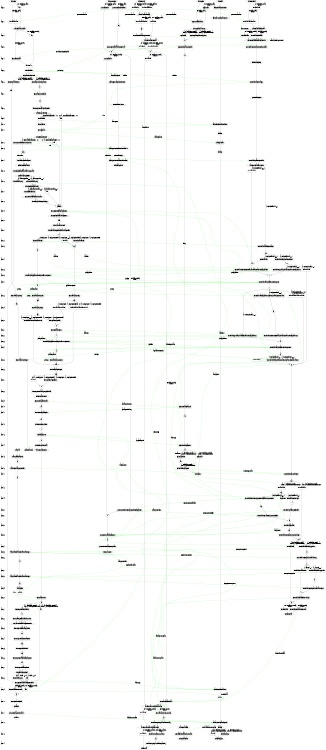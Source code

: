 digraph state_graph {
	rankdir=TB;
	size="8,5;"
	layer_0 [shape=plaintext, label="layer 0"];
	layer_1 [shape=plaintext, label="layer 1"];
	layer_0 -> layer_1 [style=invis];
	layer_2 [shape=plaintext, label="layer 2"];
	layer_1 -> layer_2 [style=invis];
	layer_3 [shape=plaintext, label="layer 3"];
	layer_2 -> layer_3 [style=invis];
	layer_4 [shape=plaintext, label="layer 4"];
	layer_3 -> layer_4 [style=invis];
	layer_5 [shape=plaintext, label="layer 5"];
	layer_4 -> layer_5 [style=invis];
	layer_6 [shape=plaintext, label="layer 6"];
	layer_5 -> layer_6 [style=invis];
	layer_7 [shape=plaintext, label="layer 7"];
	layer_6 -> layer_7 [style=invis];
	layer_8 [shape=plaintext, label="layer 8"];
	layer_7 -> layer_8 [style=invis];
	layer_9 [shape=plaintext, label="layer 9"];
	layer_8 -> layer_9 [style=invis];
	layer_10 [shape=plaintext, label="layer 10"];
	layer_9 -> layer_10 [style=invis];
	layer_11 [shape=plaintext, label="layer 11"];
	layer_10 -> layer_11 [style=invis];
	layer_12 [shape=plaintext, label="layer 12"];
	layer_11 -> layer_12 [style=invis];
	layer_13 [shape=plaintext, label="layer 13"];
	layer_12 -> layer_13 [style=invis];
	layer_14 [shape=plaintext, label="layer 14"];
	layer_13 -> layer_14 [style=invis];
	layer_15 [shape=plaintext, label="layer 15"];
	layer_14 -> layer_15 [style=invis];
	layer_16 [shape=plaintext, label="layer 16"];
	layer_15 -> layer_16 [style=invis];
	layer_17 [shape=plaintext, label="layer 17"];
	layer_16 -> layer_17 [style=invis];
	layer_18 [shape=plaintext, label="layer 18"];
	layer_17 -> layer_18 [style=invis];
	layer_19 [shape=plaintext, label="layer 19"];
	layer_18 -> layer_19 [style=invis];
	layer_20 [shape=plaintext, label="layer 20"];
	layer_19 -> layer_20 [style=invis];
	layer_21 [shape=plaintext, label="layer 21"];
	layer_20 -> layer_21 [style=invis];
	layer_22 [shape=plaintext, label="layer 22"];
	layer_21 -> layer_22 [style=invis];
	layer_23 [shape=plaintext, label="layer 23"];
	layer_22 -> layer_23 [style=invis];
	layer_24 [shape=plaintext, label="layer 24"];
	layer_23 -> layer_24 [style=invis];
	layer_25 [shape=plaintext, label="layer 25"];
	layer_24 -> layer_25 [style=invis];
	layer_26 [shape=plaintext, label="layer 26"];
	layer_25 -> layer_26 [style=invis];
	layer_27 [shape=plaintext, label="layer 27"];
	layer_26 -> layer_27 [style=invis];
	layer_28 [shape=plaintext, label="layer 28"];
	layer_27 -> layer_28 [style=invis];
	layer_29 [shape=plaintext, label="layer 29"];
	layer_28 -> layer_29 [style=invis];
	layer_30 [shape=plaintext, label="layer 30"];
	layer_29 -> layer_30 [style=invis];
	layer_31 [shape=plaintext, label="layer 31"];
	layer_30 -> layer_31 [style=invis];
	layer_32 [shape=plaintext, label="layer 32"];
	layer_31 -> layer_32 [style=invis];
	layer_33 [shape=plaintext, label="layer 33"];
	layer_32 -> layer_33 [style=invis];
	layer_34 [shape=plaintext, label="layer 34"];
	layer_33 -> layer_34 [style=invis];
	layer_35 [shape=plaintext, label="layer 35"];
	layer_34 -> layer_35 [style=invis];
	layer_36 [shape=plaintext, label="layer 36"];
	layer_35 -> layer_36 [style=invis];
	layer_37 [shape=plaintext, label="layer 37"];
	layer_36 -> layer_37 [style=invis];
	layer_38 [shape=plaintext, label="layer 38"];
	layer_37 -> layer_38 [style=invis];
	layer_39 [shape=plaintext, label="layer 39"];
	layer_38 -> layer_39 [style=invis];
	layer_40 [shape=plaintext, label="layer 40"];
	layer_39 -> layer_40 [style=invis];
	layer_41 [shape=plaintext, label="layer 41"];
	layer_40 -> layer_41 [style=invis];
	layer_42 [shape=plaintext, label="layer 42"];
	layer_41 -> layer_42 [style=invis];
	layer_43 [shape=plaintext, label="layer 43"];
	layer_42 -> layer_43 [style=invis];
	layer_44 [shape=plaintext, label="layer 44"];
	layer_43 -> layer_44 [style=invis];
	layer_45 [shape=plaintext, label="layer 45"];
	layer_44 -> layer_45 [style=invis];
	layer_46 [shape=plaintext, label="layer 46"];
	layer_45 -> layer_46 [style=invis];
	layer_47 [shape=plaintext, label="layer 47"];
	layer_46 -> layer_47 [style=invis];
	layer_48 [shape=plaintext, label="layer 48"];
	layer_47 -> layer_48 [style=invis];
	layer_49 [shape=plaintext, label="layer 49"];
	layer_48 -> layer_49 [style=invis];
	layer_50 [shape=plaintext, label="layer 50"];
	layer_49 -> layer_50 [style=invis];
	layer_51 [shape=plaintext, label="layer 51"];
	layer_50 -> layer_51 [style=invis];
	layer_52 [shape=plaintext, label="layer 52"];
	layer_51 -> layer_52 [style=invis];
	layer_53 [shape=plaintext, label="layer 53"];
	layer_52 -> layer_53 [style=invis];
	layer_54 [shape=plaintext, label="layer 54"];
	layer_53 -> layer_54 [style=invis];
	layer_55 [shape=plaintext, label="layer 55"];
	layer_54 -> layer_55 [style=invis];
	layer_56 [shape=plaintext, label="layer 56"];
	layer_55 -> layer_56 [style=invis];
	layer_57 [shape=plaintext, label="layer 57"];
	layer_56 -> layer_57 [style=invis];
	layer_58 [shape=plaintext, label="layer 58"];
	layer_57 -> layer_58 [style=invis];
	layer_59 [shape=plaintext, label="layer 59"];
	layer_58 -> layer_59 [style=invis];
	layer_60 [shape=plaintext, label="layer 60"];
	layer_59 -> layer_60 [style=invis];
	layer_61 [shape=plaintext, label="layer 61"];
	layer_60 -> layer_61 [style=invis];
	layer_62 [shape=plaintext, label="layer 62"];
	layer_61 -> layer_62 [style=invis];
	layer_63 [shape=plaintext, label="layer 63"];
	layer_62 -> layer_63 [style=invis];
	layer_64 [shape=plaintext, label="layer 64"];
	layer_63 -> layer_64 [style=invis];
	layer_65 [shape=plaintext, label="layer 65"];
	layer_64 -> layer_65 [style=invis];
	layer_66 [shape=plaintext, label="layer 66"];
	layer_65 -> layer_66 [style=invis];
	layer_67 [shape=plaintext, label="layer 67"];
	layer_66 -> layer_67 [style=invis];
	layer_68 [shape=plaintext, label="layer 68"];
	layer_67 -> layer_68 [style=invis];
	layer_69 [shape=plaintext, label="layer 69"];
	layer_68 -> layer_69 [style=invis];
	layer_70 [shape=plaintext, label="layer 70"];
	layer_69 -> layer_70 [style=invis];
	layer_71 [shape=plaintext, label="layer 71"];
	layer_70 -> layer_71 [style=invis];
	layer_72 [shape=plaintext, label="layer 72"];
	layer_71 -> layer_72 [style=invis];
	layer_73 [shape=plaintext, label="layer 73"];
	layer_72 -> layer_73 [style=invis];
	layer_74 [shape=plaintext, label="layer 74"];
	layer_73 -> layer_74 [style=invis];
	
	/* States */
	Firm_end_Firm [label = "end_Firm"]
	Firm_Update_02 [label = "Update_02"]
	Firm_15 [label = "15"]
	Firm_Firm_new01 [label = "Firm_new01"]
	Firm_Start_Firm_Macro_Data [label = "Start_Firm_Macro_Data"]
	Firm_start_Firm [label = "start_Firm"]
	Firm_10 [label = "10"]
	Firm_09b [label = "09b"]
	Firm_08 [label = "08"]
	Firm_07 [label = "07"]
	Firm_09a [label = "09a"]
	Firm_06 [label = "06"]
	Firm_03d [label = "03d"]
	Firm_09c [label = "09c"]
	Firm_05b [label = "05b"]
	Firm_05a [label = "05a"]
	Firm_04 [label = "04"]
	Firm_03c [label = "03c"]
	Firm_03 [label = "03"]
	Firm_011 [label = "011"]
	Firm_Firm_Start_Labour_Role [label = "Firm_Start_Labour_Role"]
	Firm_Firm_End_Financial_Management [label = "Firm_End_Financial_Management"]
	Firm_Firm_checks_financial_crisis [label = "Firm_checks_financial_crisis"]
	Firm_Firm_bankruptcy_checked [label = "Firm_bankruptcy_checked"]
	Firm_End_Firm_Financial_Role [label = "End_Firm_Financial_Role"]
	Firm_0003 [label = "0003"]
	Firm_Firm_Bankruptcy_check [label = "Firm_Bankruptcy_check"]
	Firm_004 [label = "004"]
	Firm_003 [label = "003"]
	Firm_002 [label = "002"]
	Firm_001 [label = "001"]
	Firm_Firm_End_Credit_Role [label = "Firm_End_Credit_Role"]
	Firm_Firm_Credit_02 [label = "Firm_Credit_02"]
	Firm_Start_Firm_Credit_Role [label = "Start_Firm_Credit_Role"]
	Firm_Firm_End_Financial_Management_Role [label = "Firm_End_Financial_Management_Role"]
	Firm_Firm_Start_Financial_Management_Role [label = "Firm_Start_Financial_Management_Role"]
	Firm_14 [label = "14"]
	Firm_13 [label = "13"]
	Firm_Start_Firm_Seller_Role [label = "Start_Firm_Seller_Role"]
	Firm_12 [label = "12"]
	Firm_11 [label = "11"]
	Firm_11b [label = "11b"]
	Firm_11a [label = "11a"]
	Firm_End_Firm_Labour_Role [label = "End_Firm_Labour_Role"]
	Firm_Update_01 [label = "Update_01"]
	Firm_Firm_resolved_financial_crisis_state [label = "Firm_resolved_financial_crisis_state"]
	Firm_02 [label = "02"]
	Firm_00b [label = "00b"]
	Firm_01 [label = "01"]
	Firm_Firm_Start_Producer_Role [label = "Firm_Start_Producer_Role"]
	Household_WAITORDERSTATUS [label = "WAITORDERSTATUS"]
	Household_SELECTSTRATEGY [label = "SELECTSTRATEGY"]
	Household_end_Household [label = "end_Household"]
	Household_start_Household_financial_market_role [label = "start_Household_financial_market_role"]
	Household_Start_Household_Tax_Data [label = "Start_Household_Tax_Data"]
	Household_start_Household [label = "start_Household"]
	Household_05 [label = "05"]
	Household_04 [label = "04"]
	Household_03 [label = "03"]
	Household_02 [label = "02"]
	Household_01b [label = "01b"]
	Household_01 [label = "01"]
	Household_01a [label = "01a"]
	Household_01d [label = "01d"]
	Household_Start_Household_Labour_Role [label = "Start_Household_Labour_Role"]
	Household_12 [label = "12"]
	Household_14 [label = "14"]
	Household_11 [label = "11"]
	Household_10 [label = "10"]
	Household_15 [label = "15"]
	Household_08b [label = "08b"]
	Household_06d [label = "06d"]
	Household_08 [label = "08"]
	Household_07 [label = "07"]
	Household_06c [label = "06c"]
	Household_09 [label = "09"]
	Household_06b [label = "06b"]
	Household_06 [label = "06"]
	Mall_end_Mall [label = "end_Mall"]
	Mall_05 [label = "05"]
	Mall_04 [label = "04"]
	Mall_03 [label = "03"]
	Mall_02 [label = "02"]
	Mall_start_Mall [label = "start_Mall"]
	IGFirm_start_IGFirm [label = "start_IGFirm"]
	IGFirm_end_IGFirm [label = "end_IGFirm"]
	IGFirm_04b [label = "04b"]
	IGFirm_04 [label = "04"]
	IGFirm_03 [label = "03"]
	IGFirm_02 [label = "02"]
	IGFirm_01 [label = "01"]
	IGFirm_Start_IGFirm_Productivity [label = "Start_IGFirm_Productivity"]
	Eurostat_end_Eurostat [label = "end_Eurostat"]
	Eurostat_03 [label = "03"]
	Eurostat_Start_Eurostat_Quarterly_Datastorage [label = "Start_Eurostat_Quarterly_Datastorage"]
	Eurostat_02 [label = "02"]
	Eurostat_Start_Eurostat_Monthly_Datastorage [label = "Start_Eurostat_Monthly_Datastorage"]
	Eurostat_01 [label = "01"]
	Eurostat_AA [label = "AA"]
	Eurostat_Start_Eurostat_Firm_Data [label = "Start_Eurostat_Firm_Data"]
	Eurostat_Start_Eurostat_Tax_Data [label = "Start_Eurostat_Tax_Data"]
	Eurostat_start_Eurostat [label = "start_Eurostat"]
	Clearinghouse_end_Clearinghouse [label = "end_Clearinghouse"]
	Clearinghouse_COMPUTEDPRICES [label = "COMPUTEDPRICES"]
	Clearinghouse_RECEIVEDINFOSTOCK [label = "RECEIVEDINFOSTOCK"]
	Clearinghouse_start_Clearinghouse [label = "start_Clearinghouse"]
	Bank_start_Bank [label = "start_Bank"]
	Bank_end_Bank_cycle [label = "end_Bank_cycle"]
	Bank_Bank_05 [label = "Bank_05"]
	Bank_Bank_04 [label = "Bank_04"]
	Bank_Bank_03 [label = "Bank_03"]
	Bank_Bank_02 [label = "Bank_02"]
	Bank_Bank_start_credit_market_role [label = "Bank_start_credit_market_role"]
	Government_end_Government [label = "end_Government"]
	Government_02 [label = "02"]
	Government_01 [label = "01"]
	Government_00A [label = "00A"]
	Government_00 [label = "00"]
	Government_start_Government [label = "start_Government"]
	Central_Bank_end_Central_Bank [label = "end_Central_Bank"]
	Central_Bank_start_Central_Bank [label = "start_Central_Bank"]
	Firm_Firm_calc_production_quantity_Firm_Start_Producer_Role_01 [label = "Firm_calc_production_quantity", shape = rect]
	Firm_Firm_set_quantities_zero_Firm_Start_Producer_Role_00b [label = "Firm_set_quantities_zero", shape = rect]
	Firm_Firm_calc_input_demands_01_02 [label = "Firm_calc_input_demands", shape = rect]
	Firm_Firm_calc_production_quantity_2_Firm_resolved_financial_crisis_state_Update_01 [label = "Firm_calc_production_quantity_2", shape = rect]
	Firm_Firm_send_capital_demand_End_Firm_Labour_Role_11a [label = "Firm_send_capital_demand", shape = rect]
	Firm_Firm_receive_capital_goods_11a_11b [label = "Firm_receive_capital_goods", shape = rect]
	Firm_Firm_execute_production_11b_11 [label = "Firm_execute_production", shape = rect]
	Firm_Firm_calc_pay_costs_11_12 [label = "Firm_calc_pay_costs", shape = rect]
	Firm_Firm_send_goods_to_mall_12_Start_Firm_Seller_Role [label = "Firm_send_goods_to_mall", shape = rect]
	Firm_Firm_calc_revenue_Start_Firm_Seller_Role_13 [label = "Firm_calc_revenue", shape = rect]
	Firm_Firm_compute_sales_statistics_13_14 [label = "Firm_compute_sales_statistics", shape = rect]
	Firm_Firm_update_specific_skills_of_workers_14_Firm_Start_Financial_Management_Role [label = "Firm_update_specific_skills_of_workers", shape = rect]
	Firm_idle_13_Firm_End_Financial_Management_Role [label = "idle", shape = rect]
	Firm_Firm_ask_loan_Start_Firm_Credit_Role_Firm_Credit_02 [label = "Firm_ask_loan", shape = rect]
	Firm_Firm_get_loan_Firm_Credit_02_Firm_End_Credit_Role [label = "Firm_get_loan", shape = rect]
	Firm_Firm_compute_financial_payments_Firm_Start_Financial_Management_Role_001 [label = "Firm_compute_financial_payments", shape = rect]
	Firm_Firm_compute_income_statement_001_002 [label = "Firm_compute_income_statement", shape = rect]
	Firm_Firm_compute_dividends_002_003 [label = "Firm_compute_dividends", shape = rect]
	Firm_Firm_compute_total_financial_payments_003_004 [label = "Firm_compute_total_financial_payments", shape = rect]
	Firm_Firm_compute_balance_sheet_004_Firm_Bankruptcy_check [label = "Firm_compute_balance_sheet", shape = rect]
	Firm_Firm_in_bankruptcy_Firm_Bankruptcy_check_Firm_End_Financial_Management_Role [label = "Firm_in_bankruptcy", shape = rect]
	Firm_idle_Firm_Bankruptcy_check_Firm_End_Financial_Management_Role [label = "idle", shape = rect]
	Firm_Firm_compute_total_liquidity_needs_02_Start_Firm_Credit_Role [label = "Firm_compute_total_liquidity_needs", shape = rect]
	Firm_Firm_compute_and_send_stock_orders_Firm_End_Credit_Role_0003 [label = "Firm_compute_and_send_stock_orders", shape = rect]
	Firm_Firm_read_stock_transactions_0003_End_Firm_Financial_Role [label = "Firm_read_stock_transactions", shape = rect]
	Firm_Firm_check_financial_and_bankruptcy_state_End_Firm_Financial_Role_Firm_bankruptcy_checked [label = "Firm_check_financial_and_bankruptcy_state", shape = rect]
	Firm_Firm_in_bankruptcy_Firm_bankruptcy_checked_Firm_End_Financial_Management_Role [label = "Firm_in_bankruptcy", shape = rect]
	Firm_Firm_in_financial_crisis_Firm_checks_financial_crisis_Firm_resolved_financial_crisis_state [label = "Firm_in_financial_crisis", shape = rect]
	Firm_Firm_not_in_bankruptcy_Firm_bankruptcy_checked_Firm_checks_financial_crisis [label = "Firm_not_in_bankruptcy", shape = rect]
	Firm_idle_Firm_checks_financial_crisis_Update_01 [label = "idle", shape = rect]
	Firm_idle_Start_Firm_Credit_Role_Update_01 [label = "idle", shape = rect]
	Firm_idle_Firm_End_Credit_Role_Update_01 [label = "idle", shape = rect]
	Firm_Firm_execute_financial_payments_Update_01_Firm_End_Financial_Management [label = "Firm_execute_financial_payments", shape = rect]
	Firm_idle_Firm_End_Financial_Management_Firm_Start_Labour_Role [label = "idle", shape = rect]
	Firm_Firm_calculate_specific_skills_and_wage_offer_Firm_Start_Labour_Role_011 [label = "Firm_calculate_specific_skills_and_wage_offer", shape = rect]
	Firm_Firm_send_vacancies_011_03 [label = "Firm_send_vacancies", shape = rect]
	Firm_Firm_send_redundancies_011_03c [label = "Firm_send_redundancies", shape = rect]
	Firm_Firm_idle_011_03c [label = "Firm_idle", shape = rect]
	Firm_Firm_read_job_applications_send_job_offer_or_rejection_03_04 [label = "Firm_read_job_applications_send_job_offer_or_rejection", shape = rect]
	Firm_Firm_read_job_responses_04_05a [label = "Firm_read_job_responses", shape = rect]
	Firm_Firm_read_job_quitting_05a_05b [label = "Firm_read_job_quitting", shape = rect]
	Firm_Firm_read_job_quitting_00b_09c [label = "Firm_read_job_quitting", shape = rect]
	Firm_Firm_read_job_quitting_03c_03d [label = "Firm_read_job_quitting", shape = rect]
	Firm_Firm_start_labour_market_03d_06 [label = "Firm_start_labour_market", shape = rect]
	Firm_Firm_finish_labour_market_first_round_03d_09a [label = "Firm_finish_labour_market_first_round", shape = rect]
	Firm_Firm_finish_labour_market_first_round_05b_09a [label = "Firm_finish_labour_market_first_round", shape = rect]
	Firm_Firm_update_wage_offer_05b_06 [label = "Firm_update_wage_offer", shape = rect]
	Firm_Firm_send_vacancies_2_06_07 [label = "Firm_send_vacancies_2", shape = rect]
	Firm_Firm_read_job_applications_send_job_offer_or_rejection_2_07_08 [label = "Firm_read_job_applications_send_job_offer_or_rejection_2", shape = rect]
	Firm_Firm_read_job_responses_2_08_09a [label = "Firm_read_job_responses_2", shape = rect]
	Firm_Firm_read_job_quitting_2_09a_09b [label = "Firm_read_job_quitting_2", shape = rect]
	Firm_Firm_read_job_quitting_2_09c_Start_Firm_Seller_Role [label = "Firm_read_job_quitting_2", shape = rect]
	Firm_Firm_update_wage_offer_2_09b_10 [label = "Firm_update_wage_offer_2", shape = rect]
	Firm_Firm_idle_09b_10 [label = "Firm_idle", shape = rect]
	Firm_Firm_compute_mean_wage_specific_skills_10_End_Firm_Labour_Role [label = "Firm_compute_mean_wage_specific_skills", shape = rect]
	Firm_idle_start_Firm_Start_Firm_Macro_Data [label = "idle", shape = rect]
	Firm_Firm_read_tax_rates_start_Firm_Start_Firm_Macro_Data [label = "Firm_read_tax_rates", shape = rect]
	Firm_Firm_receive_data_Start_Firm_Macro_Data_Firm_new01 [label = "Firm_receive_data", shape = rect]
	Firm_idle_Start_Firm_Macro_Data_Firm_new01 [label = "idle", shape = rect]
	Firm_Firm_send_data_to_Eurostat_Firm_End_Financial_Management_Role_15 [label = "Firm_send_data_to_Eurostat", shape = rect]
	Firm_idle_Firm_End_Financial_Management_Role_15 [label = "idle", shape = rect]
	Firm_Firm_send_payments_to_bank_Update_02_end_Firm [label = "Firm_send_payments_to_bank", shape = rect]
	Firm_Firm_send_info_Firm_new01_Firm_Start_Producer_Role [label = "Firm_send_info", shape = rect]
	Firm_Firm_receive_stock_info_15_Update_02 [label = "Firm_receive_stock_info", shape = rect]
	Household_Household_receive_dividends_06_06b [label = "Household_receive_dividends", shape = rect]
	Household_Household_idle_06b_09 [label = "Household_idle", shape = rect]
	Household_Household_idle_06b_06c [label = "Household_idle", shape = rect]
	Household_Household_receive_wage_06c_07 [label = "Household_receive_wage", shape = rect]
	Household_Household_update_specific_skills_07_08 [label = "Household_update_specific_skills", shape = rect]
	Household_Household_send_unemployment_notification_to_Government_06c_06d [label = "Household_send_unemployment_notification_to_Government", shape = rect]
	Household_Household_receive_unemployment_benefits_06d_08 [label = "Household_receive_unemployment_benefits", shape = rect]
	Household_Household_pay_taxes_08_08b [label = "Household_pay_taxes", shape = rect]
	Household_Household_determine_consumption_budget_08b_09 [label = "Household_determine_consumption_budget", shape = rect]
	Household_Household_idle_09_15 [label = "Household_idle", shape = rect]
	Household_Household_rank_and_buy_goods_1_09_10 [label = "Household_rank_and_buy_goods_1", shape = rect]
	Household_Household_receive_goods_read_rationing_10_11 [label = "Household_receive_goods_read_rationing", shape = rect]
	Household_Household_set_values_zero_11_14 [label = "Household_set_values_zero", shape = rect]
	Household_Household_rank_and_buy_goods_2_11_12 [label = "Household_rank_and_buy_goods_2", shape = rect]
	Household_Household_receive_goods_read_rationing_2_12_14 [label = "Household_receive_goods_read_rationing_2", shape = rect]
	Household_Household_handle_leftover_budget_14_15 [label = "Household_handle_leftover_budget", shape = rect]
	Household_Household_read_firing_messages_Start_Household_Labour_Role_01d [label = "Household_read_firing_messages", shape = rect]
	Household_Household_idle_01d_01a [label = "Household_idle", shape = rect]
	Household_Household_idle_Start_Household_Labour_Role_01a [label = "Household_idle", shape = rect]
	Household_Household_UNEMPLOYED_read_job_vacancies_and_send_applications_01a_01 [label = "Household_UNEMPLOYED_read_job_vacancies_and_send_applications", shape = rect]
	Household_Household_on_the_job_search_decision_01d_01b [label = "Household_on_the_job_search_decision", shape = rect]
	Household_Household_OTJS_read_job_vacancies_and_send_applications_01b_01 [label = "Household_OTJS_read_job_vacancies_and_send_applications", shape = rect]
	Household_Household_idle_01b_06 [label = "Household_idle", shape = rect]
	Household_Household_read_job_offers_send_response_01_02 [label = "Household_read_job_offers_send_response", shape = rect]
	Household_Household_finish_labour_market_02_06 [label = "Household_finish_labour_market", shape = rect]
	Household_Household_read_application_rejection_update_wage_reservation_02_03 [label = "Household_read_application_rejection_update_wage_reservation", shape = rect]
	Household_Household_OTJS_read_job_vacancies_and_send_applications_2_02_04 [label = "Household_OTJS_read_job_vacancies_and_send_applications_2", shape = rect]
	Household_Household_UNEMPLOYED_read_job_vacancies_and_send_applications_2_03_04 [label = "Household_UNEMPLOYED_read_job_vacancies_and_send_applications_2", shape = rect]
	Household_Household_read_job_offers_send_response_2_04_05 [label = "Household_read_job_offers_send_response_2", shape = rect]
	Household_Household_read_application_rejection_update_wage_reservation_2_05_06 [label = "Household_read_application_rejection_update_wage_reservation_2", shape = rect]
	Household_Household_idle_05_06 [label = "Household_idle", shape = rect]
	Household_Household_idle_start_Household_Start_Household_Tax_Data [label = "Household_idle", shape = rect]
	Household_Household_read_tax_rates_start_Household_Start_Household_Tax_Data [label = "Household_read_tax_rates", shape = rect]
	Household_Household_receive_data_Start_Household_Tax_Data_start_Household_financial_market_role [label = "Household_receive_data", shape = rect]
	Household_Household_idle_Start_Household_Tax_Data_start_Household_financial_market_role [label = "Household_idle", shape = rect]
	Household_Household_send_data_to_Eurostat_15_end_Household [label = "Household_send_data_to_Eurostat", shape = rect]
	Household_Household_idle_15_end_Household [label = "Household_idle", shape = rect]
	Household_Household_receive_info_interest_from_bank_start_Household_financial_market_role_SELECTSTRATEGY [label = "Household_receive_info_interest_from_bank", shape = rect]
	Household_Household_select_strategy_SELECTSTRATEGY_WAITORDERSTATUS [label = "Household_select_strategy", shape = rect]
	Household_Household_update_its_portfolio_WAITORDERSTATUS_Start_Household_Labour_Role [label = "Household_update_its_portfolio", shape = rect]
	Mall_Mall_update_mall_stock_start_Mall_02 [label = "Mall_update_mall_stock", shape = rect]
	Mall_Mall_send_quality_price_info_1_02_03 [label = "Mall_send_quality_price_info_1", shape = rect]
	Mall_Mall_update_mall_stocks_sales_rationing_1_03_04 [label = "Mall_update_mall_stocks_sales_rationing_1", shape = rect]
	Mall_Mall_update_mall_stocks_sales_rationing_2_04_05 [label = "Mall_update_mall_stocks_sales_rationing_2", shape = rect]
	Mall_Mall_pay_firm_05_end_Mall [label = "Mall_pay_firm", shape = rect]
	IGFirm_IGFirm_update_productivity_price_Start_IGFirm_Productivity_01 [label = "IGFirm_update_productivity_price", shape = rect]
	IGFirm_IGFirm_idle_Start_IGFirm_Productivity_01 [label = "IGFirm_idle", shape = rect]
	IGFirm_IGFirm_send_quality_price_info_01_02 [label = "IGFirm_send_quality_price_info", shape = rect]
	IGFirm_IGFirm_send_capital_good_02_03 [label = "IGFirm_send_capital_good", shape = rect]
	IGFirm_IGFirm_receive_payment_03_04 [label = "IGFirm_receive_payment", shape = rect]
	IGFirm_IGFirm_pay_taxes_04_04b [label = "IGFirm_pay_taxes", shape = rect]
	IGFirm_IGFirm_dividend_payment_04b_end_IGFirm [label = "IGFirm_dividend_payment", shape = rect]
	IGFirm_IGFirm_idle_04_end_IGFirm [label = "IGFirm_idle", shape = rect]
	IGFirm_IGFirm_idle_start_IGFirm_Start_IGFirm_Productivity [label = "IGFirm_idle", shape = rect]
	IGFirm_IGFirm_read_tax_rates_start_IGFirm_Start_IGFirm_Productivity [label = "IGFirm_read_tax_rates", shape = rect]
	Eurostat_Eurostat_Initialization_start_Eurostat_Start_Eurostat_Tax_Data [label = "Eurostat_Initialization", shape = rect]
	Eurostat_Eurostat_idle_start_Eurostat_Start_Eurostat_Tax_Data [label = "Eurostat_idle", shape = rect]
	Eurostat_Eurostat_idle_Start_Eurostat_Tax_Data_Start_Eurostat_Firm_Data [label = "Eurostat_idle", shape = rect]
	Eurostat_Eurostat_read_tax_rates_Start_Eurostat_Tax_Data_AA [label = "Eurostat_read_tax_rates", shape = rect]
	Eurostat_Eurostat_send_data_to_government_AA_Start_Eurostat_Firm_Data [label = "Eurostat_send_data_to_government", shape = rect]
	Eurostat_Eurostat_send_data_Start_Eurostat_Firm_Data_01 [label = "Eurostat_send_data", shape = rect]
	Eurostat_Eurostat_idle_Start_Eurostat_Firm_Data_01 [label = "Eurostat_idle", shape = rect]
	Eurostat_Eurostat_idle_01_Start_Eurostat_Monthly_Datastorage [label = "Eurostat_idle", shape = rect]
	Eurostat_Eurostat_calculate_data_01_Start_Eurostat_Monthly_Datastorage [label = "Eurostat_calculate_data", shape = rect]
	Eurostat_Eurostat_store_history_monthly_Start_Eurostat_Monthly_Datastorage_02 [label = "Eurostat_store_history_monthly", shape = rect]
	Eurostat_Eurostat_compute_growth_rates_monthly_02_Start_Eurostat_Quarterly_Datastorage [label = "Eurostat_compute_growth_rates_monthly", shape = rect]
	Eurostat_Eurostat_idle_Start_Eurostat_Monthly_Datastorage_Start_Eurostat_Quarterly_Datastorage [label = "Eurostat_idle", shape = rect]
	Eurostat_Eurostat_store_history_quarterly_Start_Eurostat_Quarterly_Datastorage_03 [label = "Eurostat_store_history_quarterly", shape = rect]
	Eurostat_Eurostat_compute_growth_rates_quarterly_03_end_Eurostat [label = "Eurostat_compute_growth_rates_quarterly", shape = rect]
	Eurostat_Eurostat_idle_Start_Eurostat_Quarterly_Datastorage_end_Eurostat [label = "Eurostat_idle", shape = rect]
	Clearinghouse_ClearingHouse_receive_info_stock_start_Clearinghouse_RECEIVEDINFOSTOCK [label = "ClearingHouse_receive_info_stock", shape = rect]
	Clearinghouse_ClearingHouse_receive_orders_and_run_RECEIVEDINFOSTOCK_COMPUTEDPRICES [label = "ClearingHouse_receive_orders_and_run", shape = rect]
	Clearinghouse_ClearingHouse_send_asset_information_COMPUTEDPRICES_end_Clearinghouse [label = "ClearingHouse_send_asset_information", shape = rect]
	Bank_Bank_decide_credit_conditions_Bank_start_credit_market_role_Bank_02 [label = "Bank_decide_credit_conditions", shape = rect]
	Bank_Bank_give_loan_Bank_02_Bank_03 [label = "Bank_give_loan", shape = rect]
	Bank_Bank_receive_installment_Bank_03_Bank_04 [label = "Bank_receive_installment", shape = rect]
	Bank_Bank_account_update_deposits_Bank_04_Bank_05 [label = "Bank_account_update_deposits", shape = rect]
	Bank_Bank_accounting_Bank_05_end_Bank_cycle [label = "Bank_accounting", shape = rect]
	Bank_Bank_idle_Bank_05_end_Bank_cycle [label = "Bank_idle", shape = rect]
	Bank_Bank_send_accountInterest_start_Bank_Bank_start_credit_market_role [label = "Bank_send_accountInterest", shape = rect]
	Government_Government_idle_start_Government_00 [label = "Government_idle", shape = rect]
	Government_Government_send_tax_rates_start_Government_00A [label = "Government_send_tax_rates", shape = rect]
	Government_Government_read_data_from_Eurostat_00A_00 [label = "Government_read_data_from_Eurostat", shape = rect]
	Government_Government_send_unemployment_benefit_payment_00_01 [label = "Government_send_unemployment_benefit_payment", shape = rect]
	Government_Government_idle_00_01 [label = "Government_idle", shape = rect]
	Government_Government_read_tax_payment_01_02 [label = "Government_read_tax_payment", shape = rect]
	Government_Government_send_account_update_02_end_Government [label = "Government_send_account_update", shape = rect]
	Central_Bank_Central_Bank_read_account_update_start_Central_Bank_end_Central_Bank [label = "Central_Bank_read_account_update", shape = rect]
	
	/* Transitions */
	Firm_Firm_Start_Producer_Role -> Firm_Firm_calc_production_quantity_Firm_Start_Producer_Role_01 [ label = "Periodicity: monthly\nPhase: a->day_of_month_to_act"];
	Firm_Firm_calc_production_quantity_Firm_Start_Producer_Role_01 -> Firm_01;
	Firm_Firm_Start_Producer_Role -> Firm_Firm_set_quantities_zero_Firm_Start_Producer_Role_00b [ label = "not ( Periodicity: monthly\nPhase: a->day_of_month_to_act )"];
	Firm_Firm_set_quantities_zero_Firm_Start_Producer_Role_00b -> Firm_00b;
	Firm_01 -> Firm_Firm_calc_input_demands_01_02;
	Firm_Firm_calc_input_demands_01_02 -> Firm_02;
	Firm_Firm_resolved_financial_crisis_state -> Firm_Firm_calc_production_quantity_2_Firm_resolved_financial_crisis_state_Update_01;
	Firm_Firm_calc_production_quantity_2_Firm_resolved_financial_crisis_state_Update_01 -> Firm_Update_01;
	Firm_End_Firm_Labour_Role -> Firm_Firm_send_capital_demand_End_Firm_Labour_Role_11a;
	Firm_Firm_send_capital_demand_End_Firm_Labour_Role_11a -> Firm_11a;
	Firm_11a -> Firm_Firm_receive_capital_goods_11a_11b;
	Firm_Firm_receive_capital_goods_11a_11b -> Firm_11b;
	Firm_11b -> Firm_Firm_execute_production_11b_11;
	Firm_Firm_execute_production_11b_11 -> Firm_11;
	Firm_11 -> Firm_Firm_calc_pay_costs_11_12;
	Firm_Firm_calc_pay_costs_11_12 -> Firm_12;
	Firm_12 -> Firm_Firm_send_goods_to_mall_12_Start_Firm_Seller_Role;
	Firm_Firm_send_goods_to_mall_12_Start_Firm_Seller_Role -> Firm_Start_Firm_Seller_Role;
	Firm_Start_Firm_Seller_Role -> Firm_Firm_calc_revenue_Start_Firm_Seller_Role_13;
	Firm_Firm_calc_revenue_Start_Firm_Seller_Role_13 -> Firm_13;
	Firm_13 -> Firm_Firm_compute_sales_statistics_13_14 [ label = "Periodicity: monthly\nPhase: a->last_day_of_month_to_act"];
	Firm_Firm_compute_sales_statistics_13_14 -> Firm_14;
	Firm_14 -> Firm_Firm_update_specific_skills_of_workers_14_Firm_Start_Financial_Management_Role;
	Firm_Firm_update_specific_skills_of_workers_14_Firm_Start_Financial_Management_Role -> Firm_Firm_Start_Financial_Management_Role;
	Firm_13 -> Firm_idle_13_Firm_End_Financial_Management_Role [ label = "not ( Periodicity: monthly\nPhase: a->last_day_of_month_to_act )"];
	Firm_idle_13_Firm_End_Financial_Management_Role -> Firm_Firm_End_Financial_Management_Role;
	Firm_Start_Firm_Credit_Role -> Firm_Firm_ask_loan_Start_Firm_Credit_Role_Firm_Credit_02 [ label = "a->external_financial_needs > 0.0"];
	Firm_Firm_ask_loan_Start_Firm_Credit_Role_Firm_Credit_02 -> Firm_Firm_Credit_02;
	Firm_Firm_Credit_02 -> Firm_Firm_get_loan_Firm_Credit_02_Firm_End_Credit_Role;
	Firm_Firm_get_loan_Firm_Credit_02_Firm_End_Credit_Role -> Firm_Firm_End_Credit_Role;
	Firm_Firm_Start_Financial_Management_Role -> Firm_Firm_compute_financial_payments_Firm_Start_Financial_Management_Role_001;
	Firm_Firm_compute_financial_payments_Firm_Start_Financial_Management_Role_001 -> Firm_001;
	Firm_001 -> Firm_Firm_compute_income_statement_001_002;
	Firm_Firm_compute_income_statement_001_002 -> Firm_002;
	Firm_002 -> Firm_Firm_compute_dividends_002_003;
	Firm_Firm_compute_dividends_002_003 -> Firm_003;
	Firm_003 -> Firm_Firm_compute_total_financial_payments_003_004;
	Firm_Firm_compute_total_financial_payments_003_004 -> Firm_004;
	Firm_004 -> Firm_Firm_compute_balance_sheet_004_Firm_Bankruptcy_check;
	Firm_Firm_compute_balance_sheet_004_Firm_Bankruptcy_check -> Firm_Firm_Bankruptcy_check;
	Firm_Firm_Bankruptcy_check -> Firm_Firm_in_bankruptcy_Firm_Bankruptcy_check_Firm_End_Financial_Management_Role [ label = "not ( a->equity >= 0.0 )"];
	Firm_Firm_in_bankruptcy_Firm_Bankruptcy_check_Firm_End_Financial_Management_Role -> Firm_Firm_End_Financial_Management_Role;
	Firm_Firm_Bankruptcy_check -> Firm_idle_Firm_Bankruptcy_check_Firm_End_Financial_Management_Role [ label = "a->equity >= 0.0"];
	Firm_idle_Firm_Bankruptcy_check_Firm_End_Financial_Management_Role -> Firm_Firm_End_Financial_Management_Role;
	Firm_02 -> Firm_Firm_compute_total_liquidity_needs_02_Start_Firm_Credit_Role;
	Firm_Firm_compute_total_liquidity_needs_02_Start_Firm_Credit_Role -> Firm_Start_Firm_Credit_Role;
	Firm_Firm_End_Credit_Role -> Firm_Firm_compute_and_send_stock_orders_Firm_End_Credit_Role_0003 [ label = "a->external_financial_needs > 0.0"];
	Firm_Firm_compute_and_send_stock_orders_Firm_End_Credit_Role_0003 -> Firm_0003;
	Firm_0003 -> Firm_Firm_read_stock_transactions_0003_End_Firm_Financial_Role;
	Firm_Firm_read_stock_transactions_0003_End_Firm_Financial_Role -> Firm_End_Firm_Financial_Role;
	Firm_End_Firm_Financial_Role -> Firm_Firm_check_financial_and_bankruptcy_state_End_Firm_Financial_Role_Firm_bankruptcy_checked;
	Firm_Firm_check_financial_and_bankruptcy_state_End_Firm_Financial_Role_Firm_bankruptcy_checked -> Firm_Firm_bankruptcy_checked;
	Firm_Firm_bankruptcy_checked -> Firm_Firm_in_bankruptcy_Firm_bankruptcy_checked_Firm_End_Financial_Management_Role [ label = "a->bankruptcy_state == 1"];
	Firm_Firm_in_bankruptcy_Firm_bankruptcy_checked_Firm_End_Financial_Management_Role -> Firm_Firm_End_Financial_Management_Role;
	Firm_Firm_checks_financial_crisis -> Firm_Firm_in_financial_crisis_Firm_checks_financial_crisis_Firm_resolved_financial_crisis_state [ label = "a->financial_crisis_state == 1"];
	Firm_Firm_in_financial_crisis_Firm_checks_financial_crisis_Firm_resolved_financial_crisis_state -> Firm_Firm_resolved_financial_crisis_state;
	Firm_Firm_bankruptcy_checked -> Firm_Firm_not_in_bankruptcy_Firm_bankruptcy_checked_Firm_checks_financial_crisis [ label = "a->bankruptcy_state == 0"];
	Firm_Firm_not_in_bankruptcy_Firm_bankruptcy_checked_Firm_checks_financial_crisis -> Firm_Firm_checks_financial_crisis;
	Firm_Firm_checks_financial_crisis -> Firm_idle_Firm_checks_financial_crisis_Update_01 [ label = "a->financial_crisis_state == 0"];
	Firm_idle_Firm_checks_financial_crisis_Update_01 -> Firm_Update_01;
	Firm_Start_Firm_Credit_Role -> Firm_idle_Start_Firm_Credit_Role_Update_01 [ label = "not ( a->external_financial_needs > 0.0 )"];
	Firm_idle_Start_Firm_Credit_Role_Update_01 -> Firm_Update_01;
	Firm_Firm_End_Credit_Role -> Firm_idle_Firm_End_Credit_Role_Update_01 [ label = "not ( a->external_financial_needs > 0.0 )"];
	Firm_idle_Firm_End_Credit_Role_Update_01 -> Firm_Update_01;
	Firm_Update_01 -> Firm_Firm_execute_financial_payments_Update_01_Firm_End_Financial_Management;
	Firm_Firm_execute_financial_payments_Update_01_Firm_End_Financial_Management -> Firm_Firm_End_Financial_Management;
	Firm_Firm_End_Financial_Management -> Firm_idle_Firm_End_Financial_Management_Firm_Start_Labour_Role;
	Firm_idle_Firm_End_Financial_Management_Firm_Start_Labour_Role -> Firm_Firm_Start_Labour_Role;
	Firm_Firm_Start_Labour_Role -> Firm_Firm_calculate_specific_skills_and_wage_offer_Firm_Start_Labour_Role_011;
	Firm_Firm_calculate_specific_skills_and_wage_offer_Firm_Start_Labour_Role_011 -> Firm_011;
	Firm_011 -> Firm_Firm_send_vacancies_011_03 [ label = "a->no_employees < a->employees_needed"];
	Firm_Firm_send_vacancies_011_03 -> Firm_03;
	Firm_011 -> Firm_Firm_send_redundancies_011_03c [ label = "a->no_employees > a->employees_needed"];
	Firm_Firm_send_redundancies_011_03c -> Firm_03c;
	Firm_011 -> Firm_Firm_idle_011_03c [ label = "a->no_employees == a->employees_needed"];
	Firm_Firm_idle_011_03c -> Firm_03c;
	Firm_03 -> Firm_Firm_read_job_applications_send_job_offer_or_rejection_03_04;
	Firm_Firm_read_job_applications_send_job_offer_or_rejection_03_04 -> Firm_04;
	Firm_04 -> Firm_Firm_read_job_responses_04_05a;
	Firm_Firm_read_job_responses_04_05a -> Firm_05a;
	Firm_05a -> Firm_Firm_read_job_quitting_05a_05b;
	Firm_Firm_read_job_quitting_05a_05b -> Firm_05b;
	Firm_00b -> Firm_Firm_read_job_quitting_00b_09c;
	Firm_Firm_read_job_quitting_00b_09c -> Firm_09c;
	Firm_03c -> Firm_Firm_read_job_quitting_03c_03d;
	Firm_Firm_read_job_quitting_03c_03d -> Firm_03d;
	Firm_03d -> Firm_Firm_start_labour_market_03d_06 [ label = "a->no_employees < a->employees_needed"];
	Firm_Firm_start_labour_market_03d_06 -> Firm_06;
	Firm_03d -> Firm_Firm_finish_labour_market_first_round_03d_09a [ label = "not ( a->no_employees < a->employees_needed )"];
	Firm_Firm_finish_labour_market_first_round_03d_09a -> Firm_09a;
	Firm_05b -> Firm_Firm_finish_labour_market_first_round_05b_09a [ label = "a->no_employees == a->employees_needed"];
	Firm_Firm_finish_labour_market_first_round_05b_09a -> Firm_09a;
	Firm_05b -> Firm_Firm_update_wage_offer_05b_06 [ label = "a->no_employees < a->employees_needed"];
	Firm_Firm_update_wage_offer_05b_06 -> Firm_06;
	Firm_06 -> Firm_Firm_send_vacancies_2_06_07;
	Firm_Firm_send_vacancies_2_06_07 -> Firm_07;
	Firm_07 -> Firm_Firm_read_job_applications_send_job_offer_or_rejection_2_07_08;
	Firm_Firm_read_job_applications_send_job_offer_or_rejection_2_07_08 -> Firm_08;
	Firm_08 -> Firm_Firm_read_job_responses_2_08_09a;
	Firm_Firm_read_job_responses_2_08_09a -> Firm_09a;
	Firm_09a -> Firm_Firm_read_job_quitting_2_09a_09b;
	Firm_Firm_read_job_quitting_2_09a_09b -> Firm_09b;
	Firm_09c -> Firm_Firm_read_job_quitting_2_09c_Start_Firm_Seller_Role;
	Firm_Firm_read_job_quitting_2_09c_Start_Firm_Seller_Role -> Firm_Start_Firm_Seller_Role;
	Firm_09b -> Firm_Firm_update_wage_offer_2_09b_10 [ label = "a->no_employees < a->employees_needed"];
	Firm_Firm_update_wage_offer_2_09b_10 -> Firm_10;
	Firm_09b -> Firm_Firm_idle_09b_10 [ label = "not ( a->no_employees < a->employees_needed )"];
	Firm_Firm_idle_09b_10 -> Firm_10;
	Firm_10 -> Firm_Firm_compute_mean_wage_specific_skills_10_End_Firm_Labour_Role;
	Firm_Firm_compute_mean_wage_specific_skills_10_End_Firm_Labour_Role -> Firm_End_Firm_Labour_Role;
	Firm_start_Firm -> Firm_idle_start_Firm_Start_Firm_Macro_Data [ label = "not ( Periodicity: yearly\nPhase: 1 )"];
	Firm_idle_start_Firm_Start_Firm_Macro_Data -> Firm_Start_Firm_Macro_Data;
	Firm_start_Firm -> Firm_Firm_read_tax_rates_start_Firm_Start_Firm_Macro_Data [ label = "Periodicity: yearly\nPhase: 1"];
	Firm_Firm_read_tax_rates_start_Firm_Start_Firm_Macro_Data -> Firm_Start_Firm_Macro_Data;
	Firm_Start_Firm_Macro_Data -> Firm_Firm_receive_data_Start_Firm_Macro_Data_Firm_new01 [ label = "Periodicity: monthly\nPhase: 1"];
	Firm_Firm_receive_data_Start_Firm_Macro_Data_Firm_new01 -> Firm_Firm_new01;
	Firm_Start_Firm_Macro_Data -> Firm_idle_Start_Firm_Macro_Data_Firm_new01 [ label = "not ( Periodicity: monthly\nPhase: 1 )"];
	Firm_idle_Start_Firm_Macro_Data_Firm_new01 -> Firm_Firm_new01;
	Firm_Firm_End_Financial_Management_Role -> Firm_Firm_send_data_to_Eurostat_Firm_End_Financial_Management_Role_15 [ label = "Periodicity: monthly\nPhase: 0"];
	Firm_Firm_send_data_to_Eurostat_Firm_End_Financial_Management_Role_15 -> Firm_15;
	Firm_Firm_End_Financial_Management_Role -> Firm_idle_Firm_End_Financial_Management_Role_15 [ label = "not ( Periodicity: monthly\nPhase: 0 )"];
	Firm_idle_Firm_End_Financial_Management_Role_15 -> Firm_15;
	Firm_Update_02 -> Firm_Firm_send_payments_to_bank_Update_02_end_Firm;
	Firm_Firm_send_payments_to_bank_Update_02_end_Firm -> Firm_end_Firm;
	Firm_Firm_new01 -> Firm_Firm_send_info_Firm_new01_Firm_Start_Producer_Role;
	Firm_Firm_send_info_Firm_new01_Firm_Start_Producer_Role -> Firm_Firm_Start_Producer_Role;
	Firm_15 -> Firm_Firm_receive_stock_info_15_Update_02;
	Firm_Firm_receive_stock_info_15_Update_02 -> Firm_Update_02;
	Household_06 -> Household_Household_receive_dividends_06_06b;
	Household_Household_receive_dividends_06_06b -> Household_06b;
	Household_06b -> Household_Household_idle_06b_09 [ label = "not ( Periodicity: monthly\nPhase: a->day_of_month_receive_income )"];
	Household_Household_idle_06b_09 -> Household_09;
	Household_06b -> Household_Household_idle_06b_06c [ label = "Periodicity: monthly\nPhase: a->day_of_month_receive_income"];
	Household_Household_idle_06b_06c -> Household_06c;
	Household_06c -> Household_Household_receive_wage_06c_07 [ label = "a->employee_firm_id != -1"];
	Household_Household_receive_wage_06c_07 -> Household_07;
	Household_07 -> Household_Household_update_specific_skills_07_08;
	Household_Household_update_specific_skills_07_08 -> Household_08;
	Household_06c -> Household_Household_send_unemployment_notification_to_Government_06c_06d [ label = "a->employee_firm_id == -1"];
	Household_Household_send_unemployment_notification_to_Government_06c_06d -> Household_06d;
	Household_06d -> Household_Household_receive_unemployment_benefits_06d_08;
	Household_Household_receive_unemployment_benefits_06d_08 -> Household_08;
	Household_08 -> Household_Household_pay_taxes_08_08b;
	Household_Household_pay_taxes_08_08b -> Household_08b;
	Household_08b -> Household_Household_determine_consumption_budget_08b_09;
	Household_Household_determine_consumption_budget_08b_09 -> Household_09;
	Household_09 -> Household_Household_idle_09_15 [ label = "not ( Periodicity: weekly\nPhase: a->day_of_week_to_act )"];
	Household_Household_idle_09_15 -> Household_15;
	Household_09 -> Household_Household_rank_and_buy_goods_1_09_10 [ label = "Periodicity: weekly\nPhase: a->day_of_week_to_act"];
	Household_Household_rank_and_buy_goods_1_09_10 -> Household_10;
	Household_10 -> Household_Household_receive_goods_read_rationing_10_11;
	Household_Household_receive_goods_read_rationing_10_11 -> Household_11;
	Household_11 -> Household_Household_set_values_zero_11_14 [ label = "a->rationed != 1"];
	Household_Household_set_values_zero_11_14 -> Household_14;
	Household_11 -> Household_Household_rank_and_buy_goods_2_11_12 [ label = "a->rationed == 1"];
	Household_Household_rank_and_buy_goods_2_11_12 -> Household_12;
	Household_12 -> Household_Household_receive_goods_read_rationing_2_12_14;
	Household_Household_receive_goods_read_rationing_2_12_14 -> Household_14;
	Household_14 -> Household_Household_handle_leftover_budget_14_15;
	Household_Household_handle_leftover_budget_14_15 -> Household_15;
	Household_Start_Household_Labour_Role -> Household_Household_read_firing_messages_Start_Household_Labour_Role_01d [ label = "a->employee_firm_id != -1"];
	Household_Household_read_firing_messages_Start_Household_Labour_Role_01d -> Household_01d;
	Household_01d -> Household_Household_idle_01d_01a [ label = "a->employee_firm_id == -1"];
	Household_Household_idle_01d_01a -> Household_01a;
	Household_Start_Household_Labour_Role -> Household_Household_idle_Start_Household_Labour_Role_01a [ label = "a->employee_firm_id == -1"];
	Household_Household_idle_Start_Household_Labour_Role_01a -> Household_01a;
	Household_01a -> Household_Household_UNEMPLOYED_read_job_vacancies_and_send_applications_01a_01;
	Household_Household_UNEMPLOYED_read_job_vacancies_and_send_applications_01a_01 -> Household_01;
	Household_01d -> Household_Household_on_the_job_search_decision_01d_01b [ label = "a->employee_firm_id != -1"];
	Household_Household_on_the_job_search_decision_01d_01b -> Household_01b;
	Household_01b -> Household_Household_OTJS_read_job_vacancies_and_send_applications_01b_01 [ label = "a->on_the_job_search == 1"];
	Household_Household_OTJS_read_job_vacancies_and_send_applications_01b_01 -> Household_01;
	Household_01b -> Household_Household_idle_01b_06 [ label = "a->on_the_job_search != 1"];
	Household_Household_idle_01b_06 -> Household_06;
	Household_01 -> Household_Household_read_job_offers_send_response_01_02;
	Household_Household_read_job_offers_send_response_01_02 -> Household_02;
	Household_02 -> Household_Household_finish_labour_market_02_06 [ label = "a->employee_firm_id != -1 &&\na->on_the_job_search != 1"];
	Household_Household_finish_labour_market_02_06 -> Household_06;
	Household_02 -> Household_Household_read_application_rejection_update_wage_reservation_02_03 [ label = "a->employee_firm_id == -1"];
	Household_Household_read_application_rejection_update_wage_reservation_02_03 -> Household_03;
	Household_02 -> Household_Household_OTJS_read_job_vacancies_and_send_applications_2_02_04 [ label = "a->on_the_job_search == 1"];
	Household_Household_OTJS_read_job_vacancies_and_send_applications_2_02_04 -> Household_04;
	Household_03 -> Household_Household_UNEMPLOYED_read_job_vacancies_and_send_applications_2_03_04;
	Household_Household_UNEMPLOYED_read_job_vacancies_and_send_applications_2_03_04 -> Household_04;
	Household_04 -> Household_Household_read_job_offers_send_response_2_04_05;
	Household_Household_read_job_offers_send_response_2_04_05 -> Household_05;
	Household_05 -> Household_Household_read_application_rejection_update_wage_reservation_2_05_06 [ label = "a->employee_firm_id == -1"];
	Household_Household_read_application_rejection_update_wage_reservation_2_05_06 -> Household_06;
	Household_05 -> Household_Household_idle_05_06 [ label = "a->employee_firm_id != -1"];
	Household_Household_idle_05_06 -> Household_06;
	Household_start_Household -> Household_Household_idle_start_Household_Start_Household_Tax_Data [ label = "not ( Periodicity: yearly\nPhase: 1 )"];
	Household_Household_idle_start_Household_Start_Household_Tax_Data -> Household_Start_Household_Tax_Data;
	Household_start_Household -> Household_Household_read_tax_rates_start_Household_Start_Household_Tax_Data [ label = "Periodicity: yearly\nPhase: 1"];
	Household_Household_read_tax_rates_start_Household_Start_Household_Tax_Data -> Household_Start_Household_Tax_Data;
	Household_Start_Household_Tax_Data -> Household_Household_receive_data_Start_Household_Tax_Data_start_Household_financial_market_role [ label = "Periodicity: monthly\nPhase: 1"];
	Household_Household_receive_data_Start_Household_Tax_Data_start_Household_financial_market_role -> Household_start_Household_financial_market_role;
	Household_Start_Household_Tax_Data -> Household_Household_idle_Start_Household_Tax_Data_start_Household_financial_market_role [ label = "not ( Periodicity: monthly\nPhase: 1 )"];
	Household_Household_idle_Start_Household_Tax_Data_start_Household_financial_market_role -> Household_start_Household_financial_market_role;
	Household_15 -> Household_Household_send_data_to_Eurostat_15_end_Household [ label = "Periodicity: monthly\nPhase: 0"];
	Household_Household_send_data_to_Eurostat_15_end_Household -> Household_end_Household;
	Household_15 -> Household_Household_idle_15_end_Household [ label = "not ( Periodicity: monthly\nPhase: 0 )"];
	Household_Household_idle_15_end_Household -> Household_end_Household;
	Household_start_Household_financial_market_role -> Household_Household_receive_info_interest_from_bank_start_Household_financial_market_role_SELECTSTRATEGY;
	Household_Household_receive_info_interest_from_bank_start_Household_financial_market_role_SELECTSTRATEGY -> Household_SELECTSTRATEGY;
	Household_SELECTSTRATEGY -> Household_Household_select_strategy_SELECTSTRATEGY_WAITORDERSTATUS;
	Household_Household_select_strategy_SELECTSTRATEGY_WAITORDERSTATUS -> Household_WAITORDERSTATUS;
	Household_WAITORDERSTATUS -> Household_Household_update_its_portfolio_WAITORDERSTATUS_Start_Household_Labour_Role;
	Household_Household_update_its_portfolio_WAITORDERSTATUS_Start_Household_Labour_Role -> Household_Start_Household_Labour_Role;
	Mall_start_Mall -> Mall_Mall_update_mall_stock_start_Mall_02;
	Mall_Mall_update_mall_stock_start_Mall_02 -> Mall_02;
	Mall_02 -> Mall_Mall_send_quality_price_info_1_02_03;
	Mall_Mall_send_quality_price_info_1_02_03 -> Mall_03;
	Mall_03 -> Mall_Mall_update_mall_stocks_sales_rationing_1_03_04;
	Mall_Mall_update_mall_stocks_sales_rationing_1_03_04 -> Mall_04;
	Mall_04 -> Mall_Mall_update_mall_stocks_sales_rationing_2_04_05;
	Mall_Mall_update_mall_stocks_sales_rationing_2_04_05 -> Mall_05;
	Mall_05 -> Mall_Mall_pay_firm_05_end_Mall;
	Mall_Mall_pay_firm_05_end_Mall -> Mall_end_Mall;
	IGFirm_Start_IGFirm_Productivity -> IGFirm_IGFirm_update_productivity_price_Start_IGFirm_Productivity_01 [ label = "Periodicity: monthly\nPhase: a->day_of_month_to_act"];
	IGFirm_IGFirm_update_productivity_price_Start_IGFirm_Productivity_01 -> IGFirm_01;
	IGFirm_Start_IGFirm_Productivity -> IGFirm_IGFirm_idle_Start_IGFirm_Productivity_01 [ label = "not ( Periodicity: monthly\nPhase: a->day_of_month_to_act )"];
	IGFirm_IGFirm_idle_Start_IGFirm_Productivity_01 -> IGFirm_01;
	IGFirm_01 -> IGFirm_IGFirm_send_quality_price_info_01_02;
	IGFirm_IGFirm_send_quality_price_info_01_02 -> IGFirm_02;
	IGFirm_02 -> IGFirm_IGFirm_send_capital_good_02_03;
	IGFirm_IGFirm_send_capital_good_02_03 -> IGFirm_03;
	IGFirm_03 -> IGFirm_IGFirm_receive_payment_03_04;
	IGFirm_IGFirm_receive_payment_03_04 -> IGFirm_04;
	IGFirm_04 -> IGFirm_IGFirm_pay_taxes_04_04b [ label = "Periodicity: monthly\nPhase: a->day_of_month_to_act"];
	IGFirm_IGFirm_pay_taxes_04_04b -> IGFirm_04b;
	IGFirm_04b -> IGFirm_IGFirm_dividend_payment_04b_end_IGFirm [ label = "Periodicity: monthly\nPhase: a->day_of_month_to_act"];
	IGFirm_IGFirm_dividend_payment_04b_end_IGFirm -> IGFirm_end_IGFirm;
	IGFirm_04 -> IGFirm_IGFirm_idle_04_end_IGFirm [ label = "not ( Periodicity: monthly\nPhase: a->day_of_month_to_act )"];
	IGFirm_IGFirm_idle_04_end_IGFirm -> IGFirm_end_IGFirm;
	IGFirm_start_IGFirm -> IGFirm_IGFirm_idle_start_IGFirm_Start_IGFirm_Productivity [ label = "not ( Periodicity: yearly\nPhase: 1 )"];
	IGFirm_IGFirm_idle_start_IGFirm_Start_IGFirm_Productivity -> IGFirm_Start_IGFirm_Productivity;
	IGFirm_start_IGFirm -> IGFirm_IGFirm_read_tax_rates_start_IGFirm_Start_IGFirm_Productivity [ label = "Periodicity: yearly\nPhase: 1"];
	IGFirm_IGFirm_read_tax_rates_start_IGFirm_Start_IGFirm_Productivity -> IGFirm_Start_IGFirm_Productivity;
	Eurostat_start_Eurostat -> Eurostat_Eurostat_Initialization_start_Eurostat_Start_Eurostat_Tax_Data [ label = "Periodicity: iteration\nPhase: 1"];
	Eurostat_Eurostat_Initialization_start_Eurostat_Start_Eurostat_Tax_Data -> Eurostat_Start_Eurostat_Tax_Data;
	Eurostat_start_Eurostat -> Eurostat_Eurostat_idle_start_Eurostat_Start_Eurostat_Tax_Data [ label = "not ( Periodicity: iteration\nPhase: 1 )"];
	Eurostat_Eurostat_idle_start_Eurostat_Start_Eurostat_Tax_Data -> Eurostat_Start_Eurostat_Tax_Data;
	Eurostat_Start_Eurostat_Tax_Data -> Eurostat_Eurostat_idle_Start_Eurostat_Tax_Data_Start_Eurostat_Firm_Data [ label = "not ( Periodicity: yearly\nPhase: 1 )"];
	Eurostat_Eurostat_idle_Start_Eurostat_Tax_Data_Start_Eurostat_Firm_Data -> Eurostat_Start_Eurostat_Firm_Data;
	Eurostat_Start_Eurostat_Tax_Data -> Eurostat_Eurostat_read_tax_rates_Start_Eurostat_Tax_Data_AA [ label = "Periodicity: yearly\nPhase: 1"];
	Eurostat_Eurostat_read_tax_rates_Start_Eurostat_Tax_Data_AA -> Eurostat_AA;
	Eurostat_AA -> Eurostat_Eurostat_send_data_to_government_AA_Start_Eurostat_Firm_Data;
	Eurostat_Eurostat_send_data_to_government_AA_Start_Eurostat_Firm_Data -> Eurostat_Start_Eurostat_Firm_Data;
	Eurostat_Start_Eurostat_Firm_Data -> Eurostat_Eurostat_send_data_Start_Eurostat_Firm_Data_01 [ label = "Periodicity: monthly\nPhase: 1"];
	Eurostat_Eurostat_send_data_Start_Eurostat_Firm_Data_01 -> Eurostat_01;
	Eurostat_Start_Eurostat_Firm_Data -> Eurostat_Eurostat_idle_Start_Eurostat_Firm_Data_01 [ label = "not ( Periodicity: monthly\nPhase: 1 )"];
	Eurostat_Eurostat_idle_Start_Eurostat_Firm_Data_01 -> Eurostat_01;
	Eurostat_01 -> Eurostat_Eurostat_idle_01_Start_Eurostat_Monthly_Datastorage [ label = "not ( Periodicity: monthly\nPhase: 0 )"];
	Eurostat_Eurostat_idle_01_Start_Eurostat_Monthly_Datastorage -> Eurostat_Start_Eurostat_Monthly_Datastorage;
	Eurostat_01 -> Eurostat_Eurostat_calculate_data_01_Start_Eurostat_Monthly_Datastorage [ label = "Periodicity: monthly\nPhase: 0"];
	Eurostat_Eurostat_calculate_data_01_Start_Eurostat_Monthly_Datastorage -> Eurostat_Start_Eurostat_Monthly_Datastorage;
	Eurostat_Start_Eurostat_Monthly_Datastorage -> Eurostat_Eurostat_store_history_monthly_Start_Eurostat_Monthly_Datastorage_02 [ label = "Periodicity: monthly\nPhase: 0"];
	Eurostat_Eurostat_store_history_monthly_Start_Eurostat_Monthly_Datastorage_02 -> Eurostat_02;
	Eurostat_02 -> Eurostat_Eurostat_compute_growth_rates_monthly_02_Start_Eurostat_Quarterly_Datastorage;
	Eurostat_Eurostat_compute_growth_rates_monthly_02_Start_Eurostat_Quarterly_Datastorage -> Eurostat_Start_Eurostat_Quarterly_Datastorage;
	Eurostat_Start_Eurostat_Monthly_Datastorage -> Eurostat_Eurostat_idle_Start_Eurostat_Monthly_Datastorage_Start_Eurostat_Quarterly_Datastorage [ label = "not ( Periodicity: monthly\nPhase: 0 )"];
	Eurostat_Eurostat_idle_Start_Eurostat_Monthly_Datastorage_Start_Eurostat_Quarterly_Datastorage -> Eurostat_Start_Eurostat_Quarterly_Datastorage;
	Eurostat_Start_Eurostat_Quarterly_Datastorage -> Eurostat_Eurostat_store_history_quarterly_Start_Eurostat_Quarterly_Datastorage_03 [ label = "Periodicity: quarterly\nPhase: 0"];
	Eurostat_Eurostat_store_history_quarterly_Start_Eurostat_Quarterly_Datastorage_03 -> Eurostat_03;
	Eurostat_03 -> Eurostat_Eurostat_compute_growth_rates_quarterly_03_end_Eurostat;
	Eurostat_Eurostat_compute_growth_rates_quarterly_03_end_Eurostat -> Eurostat_end_Eurostat;
	Eurostat_Start_Eurostat_Quarterly_Datastorage -> Eurostat_Eurostat_idle_Start_Eurostat_Quarterly_Datastorage_end_Eurostat [ label = "not ( Periodicity: quarterly\nPhase: 0 )"];
	Eurostat_Eurostat_idle_Start_Eurostat_Quarterly_Datastorage_end_Eurostat -> Eurostat_end_Eurostat;
	Clearinghouse_start_Clearinghouse -> Clearinghouse_ClearingHouse_receive_info_stock_start_Clearinghouse_RECEIVEDINFOSTOCK;
	Clearinghouse_ClearingHouse_receive_info_stock_start_Clearinghouse_RECEIVEDINFOSTOCK -> Clearinghouse_RECEIVEDINFOSTOCK;
	Clearinghouse_RECEIVEDINFOSTOCK -> Clearinghouse_ClearingHouse_receive_orders_and_run_RECEIVEDINFOSTOCK_COMPUTEDPRICES;
	Clearinghouse_ClearingHouse_receive_orders_and_run_RECEIVEDINFOSTOCK_COMPUTEDPRICES -> Clearinghouse_COMPUTEDPRICES;
	Clearinghouse_COMPUTEDPRICES -> Clearinghouse_ClearingHouse_send_asset_information_COMPUTEDPRICES_end_Clearinghouse;
	Clearinghouse_ClearingHouse_send_asset_information_COMPUTEDPRICES_end_Clearinghouse -> Clearinghouse_end_Clearinghouse;
	Bank_Bank_start_credit_market_role -> Bank_Bank_decide_credit_conditions_Bank_start_credit_market_role_Bank_02;
	Bank_Bank_decide_credit_conditions_Bank_start_credit_market_role_Bank_02 -> Bank_Bank_02;
	Bank_Bank_02 -> Bank_Bank_give_loan_Bank_02_Bank_03;
	Bank_Bank_give_loan_Bank_02_Bank_03 -> Bank_Bank_03;
	Bank_Bank_03 -> Bank_Bank_receive_installment_Bank_03_Bank_04;
	Bank_Bank_receive_installment_Bank_03_Bank_04 -> Bank_Bank_04;
	Bank_Bank_04 -> Bank_Bank_account_update_deposits_Bank_04_Bank_05;
	Bank_Bank_account_update_deposits_Bank_04_Bank_05 -> Bank_Bank_05;
	Bank_Bank_05 -> Bank_Bank_accounting_Bank_05_end_Bank_cycle [ label = "Periodicity: monthly\nPhase: a->day_of_month_to_act"];
	Bank_Bank_accounting_Bank_05_end_Bank_cycle -> Bank_end_Bank_cycle;
	Bank_Bank_05 -> Bank_Bank_idle_Bank_05_end_Bank_cycle [ label = "not ( Periodicity: monthly\nPhase: a->day_of_month_to_act )"];
	Bank_Bank_idle_Bank_05_end_Bank_cycle -> Bank_end_Bank_cycle;
	Bank_start_Bank -> Bank_Bank_send_accountInterest_start_Bank_Bank_start_credit_market_role;
	Bank_Bank_send_accountInterest_start_Bank_Bank_start_credit_market_role -> Bank_Bank_start_credit_market_role;
	Government_start_Government -> Government_Government_idle_start_Government_00 [ label = "not ( Periodicity: yearly\nPhase: 1 )"];
	Government_Government_idle_start_Government_00 -> Government_00;
	Government_start_Government -> Government_Government_send_tax_rates_start_Government_00A [ label = "Periodicity: yearly\nPhase: 1"];
	Government_Government_send_tax_rates_start_Government_00A -> Government_00A;
	Government_00A -> Government_Government_read_data_from_Eurostat_00A_00;
	Government_Government_read_data_from_Eurostat_00A_00 -> Government_00;
	Government_00 -> Government_Government_send_unemployment_benefit_payment_00_01 [ label = "Periodicity: monthly\nPhase: 1"];
	Government_Government_send_unemployment_benefit_payment_00_01 -> Government_01;
	Government_00 -> Government_Government_idle_00_01 [ label = "not ( Periodicity: monthly\nPhase: 1 )"];
	Government_Government_idle_00_01 -> Government_01;
	Government_01 -> Government_Government_read_tax_payment_01_02;
	Government_Government_read_tax_payment_01_02 -> Government_02;
	Government_02 -> Government_Government_send_account_update_02_end_Government;
	Government_Government_send_account_update_02_end_Government -> Government_end_Government;
	Central_Bank_start_Central_Bank -> Central_Bank_Central_Bank_read_account_update_start_Central_Bank_end_Central_Bank;
	Central_Bank_Central_Bank_read_account_update_start_Central_Bank_end_Central_Bank -> Central_Bank_end_Central_Bank;
	
	/* Communications */
	Bank_Bank_account_update_deposits_Bank_04_Bank_05 -> Central_Bank_Central_Bank_read_account_update_start_Central_Bank_end_Central_Bank [ label = "central_bank_account_update" color="#00ff00" constraint=false];
	IGFirm_IGFirm_pay_taxes_04_04b -> Government_Government_read_tax_payment_01_02 [ label = "tax_payment" color="#00ff00" constraint=false];
	Household_Household_pay_taxes_08_08b -> Government_Government_read_tax_payment_01_02 [ label = "tax_payment" color="#00ff00" constraint=false];
	Firm_Firm_execute_financial_payments_Update_01_Firm_End_Financial_Management -> Government_Government_read_tax_payment_01_02 [ label = "tax_payment" color="#00ff00" constraint=false];
	Household_Household_send_unemployment_notification_to_Government_06c_06d -> Government_Government_send_unemployment_benefit_payment_00_01 [ label = "unemployment_notification" color="#00ff00" constraint=false];
	Eurostat_Eurostat_send_data_to_government_AA_Start_Eurostat_Firm_Data -> Government_Government_read_data_from_Eurostat_00A_00 [ label = "mean_wage_for_government" color="#00ff00" constraint=false];
	Government_Government_send_account_update_02_end_Government -> Bank_Bank_account_update_deposits_Bank_04_Bank_05 [ label = "bank_account_update" color="#00ff00" constraint=false];
	Household_Household_handle_leftover_budget_14_15 -> Bank_Bank_account_update_deposits_Bank_04_Bank_05 [ label = "bank_account_update" color="#00ff00" constraint=false];
	Firm_Firm_send_payments_to_bank_Update_02_end_Firm -> Bank_Bank_account_update_deposits_Bank_04_Bank_05 [ label = "bank_account_update" color="#00ff00" constraint=false];
	Firm_Firm_in_bankruptcy_Firm_bankruptcy_checked_Firm_End_Financial_Management_Role -> Bank_Bank_receive_installment_Bank_03_Bank_04 [ label = "bankruptcy" color="#00ff00" constraint=false];
	Firm_Firm_in_bankruptcy_Firm_Bankruptcy_check_Firm_End_Financial_Management_Role -> Bank_Bank_receive_installment_Bank_03_Bank_04 [ label = "bankruptcy" color="#00ff00" constraint=false];
	Firm_Firm_execute_financial_payments_Update_01_Firm_End_Financial_Management -> Bank_Bank_receive_installment_Bank_03_Bank_04 [ label = "installment" color="#00ff00" constraint=false];
	Firm_Firm_get_loan_Firm_Credit_02_Firm_End_Credit_Role -> Bank_Bank_give_loan_Bank_02_Bank_03 [ label = "loan_acceptance" color="#00ff00" constraint=false];
	Firm_Firm_ask_loan_Start_Firm_Credit_Role_Firm_Credit_02 -> Bank_Bank_decide_credit_conditions_Bank_start_credit_market_role_Bank_02 [ label = "loan_request" color="#00ff00" constraint=false];
	Household_Household_select_strategy_SELECTSTRATEGY_WAITORDERSTATUS -> Clearinghouse_ClearingHouse_receive_orders_and_run_RECEIVEDINFOSTOCK_COMPUTEDPRICES [ label = "order" color="#00ff00" constraint=false];
	Firm_Firm_compute_and_send_stock_orders_Firm_End_Credit_Role_0003 -> Clearinghouse_ClearingHouse_receive_orders_and_run_RECEIVEDINFOSTOCK_COMPUTEDPRICES [ label = "order" color="#00ff00" constraint=false];
	Firm_Firm_send_info_Firm_new01_Firm_Start_Producer_Role -> Clearinghouse_ClearingHouse_receive_info_stock_start_Clearinghouse_RECEIVEDINFOSTOCK [ label = "info_firm" color="#00ff00" constraint=false];
	Household_Household_send_data_to_Eurostat_15_end_Household -> Eurostat_Eurostat_calculate_data_01_Start_Eurostat_Monthly_Datastorage [ label = "household_send_data" color="#00ff00" constraint=false];
	Firm_Firm_send_data_to_Eurostat_Firm_End_Financial_Management_Role_15 -> Eurostat_Eurostat_calculate_data_01_Start_Eurostat_Monthly_Datastorage [ label = "firm_send_data" color="#00ff00" constraint=false];
	Government_Government_send_tax_rates_start_Government_00A -> Eurostat_Eurostat_read_tax_rates_Start_Eurostat_Tax_Data_AA [ label = "government_tax_rates" color="#00ff00" constraint=false];
	Government_Government_send_tax_rates_start_Government_00A -> IGFirm_IGFirm_read_tax_rates_start_IGFirm_Start_IGFirm_Productivity [ label = "government_tax_rates" color="#00ff00" constraint=false];
	Firm_Firm_calc_pay_costs_11_12 -> IGFirm_IGFirm_receive_payment_03_04 [ label = "pay_capital_goods" color="#00ff00" constraint=false];
	Firm_Firm_send_capital_demand_End_Firm_Labour_Role_11a -> IGFirm_IGFirm_send_capital_good_02_03 [ label = "capital_good_request" color="#00ff00" constraint=false];
	Household_Household_rank_and_buy_goods_2_11_12 -> Mall_Mall_update_mall_stocks_sales_rationing_2_04_05 [ label = "consumption_request_2" color="#00ff00" constraint=false];
	Household_Household_rank_and_buy_goods_1_09_10 -> Mall_Mall_update_mall_stocks_sales_rationing_1_03_04 [ label = "consumption_request_1" color="#00ff00" constraint=false];
	Firm_Firm_send_goods_to_mall_12_Start_Firm_Seller_Role -> Mall_Mall_update_mall_stock_start_Mall_02 [ label = "update_mall_stock" color="#00ff00" constraint=false];
	Clearinghouse_ClearingHouse_receive_orders_and_run_RECEIVEDINFOSTOCK_COMPUTEDPRICES -> Household_Household_update_its_portfolio_WAITORDERSTATUS_Start_Household_Labour_Role [ label = "order_status" color="#00ff00" constraint=false];
	Firm_Firm_send_info_Firm_new01_Firm_Start_Producer_Role -> Household_Household_select_strategy_SELECTSTRATEGY_WAITORDERSTATUS [ label = "info_firm" color="#00ff00" constraint=false];
	Bank_Bank_send_accountInterest_start_Bank_Bank_start_credit_market_role -> Household_Household_receive_info_interest_from_bank_start_Household_financial_market_role_SELECTSTRATEGY [ label = "accountInterest" color="#00ff00" constraint=false];
	Government_Government_send_tax_rates_start_Government_00A -> Household_Household_read_tax_rates_start_Household_Start_Household_Tax_Data [ label = "government_tax_rates" color="#00ff00" constraint=false];
	Firm_Firm_read_job_applications_send_job_offer_or_rejection_2_07_08 -> Household_Household_read_application_rejection_update_wage_reservation_2_05_06 [ label = "application_rejection2" color="#00ff00" constraint=false];
	Firm_Firm_read_job_applications_send_job_offer_or_rejection_2_07_08 -> Household_Household_read_job_offers_send_response_2_04_05 [ label = "job_offer2" color="#00ff00" constraint=false];
	Firm_Firm_send_vacancies_2_06_07 -> Household_Household_UNEMPLOYED_read_job_vacancies_and_send_applications_2_03_04 [ label = "vacancies2" color="#00ff00" constraint=false];
	Firm_Firm_send_vacancies_2_06_07 -> Household_Household_OTJS_read_job_vacancies_and_send_applications_2_02_04 [ label = "vacancies2" color="#00ff00" constraint=false];
	Firm_Firm_read_job_applications_send_job_offer_or_rejection_03_04 -> Household_Household_read_application_rejection_update_wage_reservation_02_03 [ label = "application_rejection" color="#00ff00" constraint=false];
	Firm_Firm_read_job_applications_send_job_offer_or_rejection_03_04 -> Household_Household_read_job_offers_send_response_01_02 [ label = "job_offer" color="#00ff00" constraint=false];
	Firm_Firm_send_vacancies_011_03 -> Household_Household_OTJS_read_job_vacancies_and_send_applications_01b_01 [ label = "vacancies" color="#00ff00" constraint=false];
	Firm_Firm_send_vacancies_011_03 -> Household_Household_UNEMPLOYED_read_job_vacancies_and_send_applications_01a_01 [ label = "vacancies" color="#00ff00" constraint=false];
	Firm_Firm_send_redundancies_011_03c -> Household_Household_read_firing_messages_Start_Household_Labour_Role_01d [ label = "firing" color="#00ff00" constraint=false];
	Mall_Mall_update_mall_stocks_sales_rationing_2_04_05 -> Household_Household_receive_goods_read_rationing_2_12_14 [ label = "accepted_consumption_2" color="#00ff00" constraint=false];
	Mall_Mall_update_mall_stocks_sales_rationing_1_03_04 -> Household_Household_rank_and_buy_goods_2_11_12 [ label = "quality_price_info_2" color="#00ff00" constraint=false];
	Mall_Mall_update_mall_stocks_sales_rationing_1_03_04 -> Household_Household_receive_goods_read_rationing_10_11 [ label = "accepted_consumption_1" color="#00ff00" constraint=false];
	Mall_Mall_send_quality_price_info_1_02_03 -> Household_Household_rank_and_buy_goods_1_09_10 [ label = "quality_price_info_1" color="#00ff00" constraint=false];
	Government_Government_send_unemployment_benefit_payment_00_01 -> Household_Household_receive_unemployment_benefits_06d_08 [ label = "unemployment_benefit" color="#00ff00" constraint=false];
	Firm_Firm_calc_pay_costs_11_12 -> Household_Household_receive_wage_06c_07 [ label = "wage_payment" color="#00ff00" constraint=false];
	IGFirm_IGFirm_dividend_payment_04b_end_IGFirm -> Household_Household_receive_dividends_06_06b [ label = "dividend_per_share" color="#00ff00" constraint=false];
	Firm_Firm_execute_financial_payments_Update_01_Firm_End_Financial_Management -> Household_Household_receive_dividends_06_06b [ label = "dividend_per_share" color="#00ff00" constraint=false];
	Clearinghouse_ClearingHouse_send_asset_information_COMPUTEDPRICES_end_Clearinghouse -> Firm_Firm_receive_stock_info_15_Update_02 [ label = "infoAssetCH" color="#00ff00" constraint=false];
	Eurostat_Eurostat_send_data_Start_Eurostat_Firm_Data_01 -> Firm_Firm_receive_data_Start_Firm_Macro_Data_Firm_new01 [ label = "eurostat_send_specific_skills" color="#00ff00" constraint=false];
	Government_Government_send_tax_rates_start_Government_00A -> Firm_Firm_read_tax_rates_start_Firm_Start_Firm_Macro_Data [ label = "government_tax_rates" color="#00ff00" constraint=false];
	Household_Household_read_job_offers_send_response_2_04_05 -> Firm_Firm_read_job_quitting_2_09c_Start_Firm_Seller_Role [ label = "quitting2" color="#00ff00" constraint=false];
	Household_Household_read_job_offers_send_response_2_04_05 -> Firm_Firm_read_job_quitting_2_09a_09b [ label = "quitting2" color="#00ff00" constraint=false];
	Household_Household_read_job_offers_send_response_2_04_05 -> Firm_Firm_read_job_responses_2_08_09a [ label = "job_acceptance2" color="#00ff00" constraint=false];
	Household_Household_UNEMPLOYED_read_job_vacancies_and_send_applications_2_03_04 -> Firm_Firm_read_job_applications_send_job_offer_or_rejection_2_07_08 [ label = "job_application2" color="#00ff00" constraint=false];
	Household_Household_OTJS_read_job_vacancies_and_send_applications_2_02_04 -> Firm_Firm_read_job_applications_send_job_offer_or_rejection_2_07_08 [ label = "job_application2" color="#00ff00" constraint=false];
	Household_Household_read_job_offers_send_response_01_02 -> Firm_Firm_read_job_quitting_03c_03d [ label = "quitting" color="#00ff00" constraint=false];
	Household_Household_read_job_offers_send_response_01_02 -> Firm_Firm_read_job_quitting_00b_09c [ label = "quitting" color="#00ff00" constraint=false];
	Household_Household_read_job_offers_send_response_01_02 -> Firm_Firm_read_job_quitting_05a_05b [ label = "quitting" color="#00ff00" constraint=false];
	Household_Household_read_job_offers_send_response_01_02 -> Firm_Firm_read_job_responses_04_05a [ label = "job_acceptance" color="#00ff00" constraint=false];
	Household_Household_OTJS_read_job_vacancies_and_send_applications_01b_01 -> Firm_Firm_read_job_applications_send_job_offer_or_rejection_03_04 [ label = "job_application" color="#00ff00" constraint=false];
	Household_Household_UNEMPLOYED_read_job_vacancies_and_send_applications_01a_01 -> Firm_Firm_read_job_applications_send_job_offer_or_rejection_03_04 [ label = "job_application" color="#00ff00" constraint=false];
	Clearinghouse_ClearingHouse_receive_orders_and_run_RECEIVEDINFOSTOCK_COMPUTEDPRICES -> Firm_Firm_read_stock_transactions_0003_End_Firm_Financial_Role [ label = "order_status" color="#00ff00" constraint=false];
	Bank_Bank_decide_credit_conditions_Bank_start_credit_market_role_Bank_02 -> Firm_Firm_get_loan_Firm_Credit_02_Firm_End_Credit_Role [ label = "loan_conditions" color="#00ff00" constraint=false];
	Household_Household_update_specific_skills_07_08 -> Firm_Firm_update_specific_skills_of_workers_14_Firm_Start_Financial_Management_Role [ label = "specific_skill_update" color="#00ff00" constraint=false];
	Mall_Mall_pay_firm_05_end_Mall -> Firm_Firm_calc_revenue_Start_Firm_Seller_Role_13 [ label = "sales" color="#00ff00" constraint=false];
	IGFirm_IGFirm_send_capital_good_02_03 -> Firm_Firm_receive_capital_goods_11a_11b [ label = "capital_good_delivery" color="#00ff00" constraint=false];
	IGFirm_IGFirm_send_quality_price_info_01_02 -> Firm_Firm_calc_input_demands_01_02 [ label = "productivity" color="#00ff00" constraint=false];
	{ rank=same; layer_0;  Firm_idle_start_Firm_Start_Firm_Macro_Data;  Household_Household_idle_start_Household_Start_Household_Tax_Data;  IGFirm_IGFirm_idle_start_IGFirm_Start_IGFirm_Productivity;  Eurostat_Eurostat_Initialization_start_Eurostat_Start_Eurostat_Tax_Data;  Eurostat_Eurostat_idle_start_Eurostat_Start_Eurostat_Tax_Data;  Bank_Bank_send_accountInterest_start_Bank_Bank_start_credit_market_role;  Government_Government_idle_start_Government_00;  Government_Government_send_tax_rates_start_Government_00A; }
	{ rank=same; layer_1;  Firm_Firm_read_tax_rates_start_Firm_Start_Firm_Macro_Data;  Household_Household_read_tax_rates_start_Household_Start_Household_Tax_Data;  IGFirm_IGFirm_read_tax_rates_start_IGFirm_Start_IGFirm_Productivity;  Eurostat_Eurostat_idle_Start_Eurostat_Tax_Data_Start_Eurostat_Firm_Data;  Eurostat_Eurostat_read_tax_rates_Start_Eurostat_Tax_Data_AA; }
	{ rank=same; layer_2;  Firm_idle_Start_Firm_Macro_Data_Firm_new01;  Household_Household_receive_data_Start_Household_Tax_Data_start_Household_financial_market_role;  Household_Household_idle_Start_Household_Tax_Data_start_Household_financial_market_role;  IGFirm_IGFirm_update_productivity_price_Start_IGFirm_Productivity_01;  IGFirm_IGFirm_idle_Start_IGFirm_Productivity_01;  Eurostat_Eurostat_send_data_to_government_AA_Start_Eurostat_Firm_Data; }
	{ rank=same; layer_3;  Household_Household_receive_info_interest_from_bank_start_Household_financial_market_role_SELECTSTRATEGY;  IGFirm_IGFirm_send_quality_price_info_01_02;  Eurostat_Eurostat_send_data_Start_Eurostat_Firm_Data_01;  Eurostat_Eurostat_idle_Start_Eurostat_Firm_Data_01;  Government_Government_read_data_from_Eurostat_00A_00; }
	{ rank=same; layer_4;  Firm_Firm_receive_data_Start_Firm_Macro_Data_Firm_new01;  Eurostat_Eurostat_idle_01_Start_Eurostat_Monthly_Datastorage;  Government_Government_idle_00_01; }
	{ rank=same; layer_5;  Firm_Firm_send_info_Firm_new01_Firm_Start_Producer_Role; }
	{ rank=same; layer_6;  Firm_Firm_calc_production_quantity_Firm_Start_Producer_Role_01;  Firm_Firm_set_quantities_zero_Firm_Start_Producer_Role_00b;  Household_Household_select_strategy_SELECTSTRATEGY_WAITORDERSTATUS;  Clearinghouse_ClearingHouse_receive_info_stock_start_Clearinghouse_RECEIVEDINFOSTOCK; }
	{ rank=same; layer_7;  Firm_Firm_calc_input_demands_01_02; }
	{ rank=same; layer_8;  Firm_Firm_compute_total_liquidity_needs_02_Start_Firm_Credit_Role; }
	{ rank=same; layer_9;  Firm_Firm_ask_loan_Start_Firm_Credit_Role_Firm_Credit_02;  Firm_idle_Start_Firm_Credit_Role_Update_01; }
	{ rank=same; layer_10;  Bank_Bank_decide_credit_conditions_Bank_start_credit_market_role_Bank_02; }
	{ rank=same; layer_11;  Firm_Firm_get_loan_Firm_Credit_02_Firm_End_Credit_Role; }
	{ rank=same; layer_12;  Firm_Firm_compute_and_send_stock_orders_Firm_End_Credit_Role_0003;  Firm_idle_Firm_End_Credit_Role_Update_01;  Bank_Bank_give_loan_Bank_02_Bank_03; }
	{ rank=same; layer_13;  Clearinghouse_ClearingHouse_receive_orders_and_run_RECEIVEDINFOSTOCK_COMPUTEDPRICES; }
	{ rank=same; layer_14;  Firm_Firm_read_stock_transactions_0003_End_Firm_Financial_Role;  Household_Household_update_its_portfolio_WAITORDERSTATUS_Start_Household_Labour_Role;  Clearinghouse_ClearingHouse_send_asset_information_COMPUTEDPRICES_end_Clearinghouse; }
	{ rank=same; layer_15;  Firm_Firm_check_financial_and_bankruptcy_state_End_Firm_Financial_Role_Firm_bankruptcy_checked;  Household_Household_idle_Start_Household_Labour_Role_01a; }
	{ rank=same; layer_16;  Firm_Firm_in_bankruptcy_Firm_bankruptcy_checked_Firm_End_Financial_Management_Role;  Firm_Firm_not_in_bankruptcy_Firm_bankruptcy_checked_Firm_checks_financial_crisis; }
	{ rank=same; layer_17;  Firm_Firm_in_financial_crisis_Firm_checks_financial_crisis_Firm_resolved_financial_crisis_state;  Firm_idle_Firm_checks_financial_crisis_Update_01; }
	{ rank=same; layer_18;  Firm_Firm_calc_production_quantity_2_Firm_resolved_financial_crisis_state_Update_01; }
	{ rank=same; layer_19;  Firm_Firm_execute_financial_payments_Update_01_Firm_End_Financial_Management; }
	{ rank=same; layer_20;  Firm_idle_Firm_End_Financial_Management_Firm_Start_Labour_Role; }
	{ rank=same; layer_21;  Firm_Firm_calculate_specific_skills_and_wage_offer_Firm_Start_Labour_Role_011; }
	{ rank=same; layer_22;  Firm_Firm_send_vacancies_011_03;  Firm_Firm_send_redundancies_011_03c;  Firm_Firm_idle_011_03c; }
	{ rank=same; layer_23;  Household_Household_read_firing_messages_Start_Household_Labour_Role_01d; }
	{ rank=same; layer_24;  Household_Household_idle_01d_01a;  Household_Household_on_the_job_search_decision_01d_01b; }
	{ rank=same; layer_25;  Household_Household_UNEMPLOYED_read_job_vacancies_and_send_applications_01a_01;  Household_Household_OTJS_read_job_vacancies_and_send_applications_01b_01;  Household_Household_idle_01b_06; }
	{ rank=same; layer_26;  Firm_Firm_read_job_applications_send_job_offer_or_rejection_03_04; }
	{ rank=same; layer_27;  Household_Household_read_job_offers_send_response_01_02; }
	{ rank=same; layer_28;  Firm_Firm_read_job_responses_04_05a;  Firm_Firm_read_job_quitting_00b_09c;  Firm_Firm_read_job_quitting_03c_03d;  Household_Household_finish_labour_market_02_06;  Household_Household_read_application_rejection_update_wage_reservation_02_03; }
	{ rank=same; layer_29;  Firm_Firm_read_job_quitting_05a_05b;  Firm_Firm_start_labour_market_03d_06;  Firm_Firm_finish_labour_market_first_round_03d_09a; }
	{ rank=same; layer_30;  Firm_Firm_finish_labour_market_first_round_05b_09a;  Firm_Firm_update_wage_offer_05b_06; }
	{ rank=same; layer_31;  Firm_Firm_send_vacancies_2_06_07; }
	{ rank=same; layer_32;  Household_Household_OTJS_read_job_vacancies_and_send_applications_2_02_04;  Household_Household_UNEMPLOYED_read_job_vacancies_and_send_applications_2_03_04; }
	{ rank=same; layer_33;  Firm_Firm_read_job_applications_send_job_offer_or_rejection_2_07_08; }
	{ rank=same; layer_34;  Household_Household_read_job_offers_send_response_2_04_05; }
	{ rank=same; layer_35;  Firm_Firm_read_job_responses_2_08_09a;  Firm_Firm_read_job_quitting_2_09c_Start_Firm_Seller_Role;  Household_Household_read_application_rejection_update_wage_reservation_2_05_06;  Household_Household_idle_05_06; }
	{ rank=same; layer_36;  Firm_Firm_read_job_quitting_2_09a_09b; }
	{ rank=same; layer_37;  Firm_Firm_update_wage_offer_2_09b_10;  Firm_Firm_idle_09b_10; }
	{ rank=same; layer_38;  Firm_Firm_compute_mean_wage_specific_skills_10_End_Firm_Labour_Role; }
	{ rank=same; layer_39;  Firm_Firm_send_capital_demand_End_Firm_Labour_Role_11a; }
	{ rank=same; layer_40;  IGFirm_IGFirm_send_capital_good_02_03; }
	{ rank=same; layer_41;  Firm_Firm_receive_capital_goods_11a_11b; }
	{ rank=same; layer_42;  Firm_Firm_execute_production_11b_11; }
	{ rank=same; layer_43;  Firm_Firm_calc_pay_costs_11_12; }
	{ rank=same; layer_44;  Firm_Firm_send_goods_to_mall_12_Start_Firm_Seller_Role;  IGFirm_IGFirm_receive_payment_03_04; }
	{ rank=same; layer_45;  Mall_Mall_update_mall_stock_start_Mall_02;  IGFirm_IGFirm_pay_taxes_04_04b;  IGFirm_IGFirm_idle_04_end_IGFirm; }
	{ rank=same; layer_46;  Mall_Mall_send_quality_price_info_1_02_03;  IGFirm_IGFirm_dividend_payment_04b_end_IGFirm; }
	{ rank=same; layer_47;  Household_Household_receive_dividends_06_06b; }
	{ rank=same; layer_48;  Household_Household_idle_06b_09;  Household_Household_idle_06b_06c; }
	{ rank=same; layer_49;  Household_Household_receive_wage_06c_07;  Household_Household_send_unemployment_notification_to_Government_06c_06d; }
	{ rank=same; layer_50;  Household_Household_update_specific_skills_07_08;  Government_Government_send_unemployment_benefit_payment_00_01; }
	{ rank=same; layer_51;  Household_Household_receive_unemployment_benefits_06d_08; }
	{ rank=same; layer_52;  Household_Household_pay_taxes_08_08b; }
	{ rank=same; layer_53;  Household_Household_determine_consumption_budget_08b_09;  Government_Government_read_tax_payment_01_02; }
	{ rank=same; layer_54;  Household_Household_idle_09_15;  Household_Household_rank_and_buy_goods_1_09_10;  Government_Government_send_account_update_02_end_Government; }
	{ rank=same; layer_55;  Mall_Mall_update_mall_stocks_sales_rationing_1_03_04; }
	{ rank=same; layer_56;  Household_Household_receive_goods_read_rationing_10_11; }
	{ rank=same; layer_57;  Household_Household_set_values_zero_11_14;  Household_Household_rank_and_buy_goods_2_11_12; }
	{ rank=same; layer_58;  Mall_Mall_update_mall_stocks_sales_rationing_2_04_05; }
	{ rank=same; layer_59;  Household_Household_receive_goods_read_rationing_2_12_14;  Mall_Mall_pay_firm_05_end_Mall; }
	{ rank=same; layer_60;  Firm_Firm_calc_revenue_Start_Firm_Seller_Role_13;  Household_Household_handle_leftover_budget_14_15; }
	{ rank=same; layer_61;  Firm_Firm_compute_sales_statistics_13_14;  Firm_idle_13_Firm_End_Financial_Management_Role;  Household_Household_send_data_to_Eurostat_15_end_Household;  Household_Household_idle_15_end_Household; }
	{ rank=same; layer_62;  Firm_Firm_update_specific_skills_of_workers_14_Firm_Start_Financial_Management_Role; }
	{ rank=same; layer_63;  Firm_Firm_compute_financial_payments_Firm_Start_Financial_Management_Role_001; }
	{ rank=same; layer_64;  Firm_Firm_compute_income_statement_001_002; }
	{ rank=same; layer_65;  Firm_Firm_compute_dividends_002_003; }
	{ rank=same; layer_66;  Firm_Firm_compute_total_financial_payments_003_004; }
	{ rank=same; layer_67;  Firm_Firm_compute_balance_sheet_004_Firm_Bankruptcy_check; }
	{ rank=same; layer_68;  Firm_Firm_in_bankruptcy_Firm_Bankruptcy_check_Firm_End_Financial_Management_Role;  Firm_idle_Firm_Bankruptcy_check_Firm_End_Financial_Management_Role; }
	{ rank=same; layer_69;  Firm_Firm_send_data_to_Eurostat_Firm_End_Financial_Management_Role_15;  Firm_idle_Firm_End_Financial_Management_Role_15;  Bank_Bank_receive_installment_Bank_03_Bank_04; }
	{ rank=same; layer_70;  Firm_Firm_receive_stock_info_15_Update_02;  Eurostat_Eurostat_calculate_data_01_Start_Eurostat_Monthly_Datastorage; }
	{ rank=same; layer_71;  Firm_Firm_send_payments_to_bank_Update_02_end_Firm;  Eurostat_Eurostat_store_history_monthly_Start_Eurostat_Monthly_Datastorage_02;  Eurostat_Eurostat_idle_Start_Eurostat_Monthly_Datastorage_Start_Eurostat_Quarterly_Datastorage; }
	{ rank=same; layer_72;  Eurostat_Eurostat_compute_growth_rates_monthly_02_Start_Eurostat_Quarterly_Datastorage;  Bank_Bank_account_update_deposits_Bank_04_Bank_05; }
	{ rank=same; layer_73;  Eurostat_Eurostat_store_history_quarterly_Start_Eurostat_Quarterly_Datastorage_03;  Eurostat_Eurostat_idle_Start_Eurostat_Quarterly_Datastorage_end_Eurostat;  Bank_Bank_accounting_Bank_05_end_Bank_cycle;  Bank_Bank_idle_Bank_05_end_Bank_cycle;  Central_Bank_Central_Bank_read_account_update_start_Central_Bank_end_Central_Bank; }
	{ rank=same; layer_74;  Eurostat_Eurostat_compute_growth_rates_quarterly_03_end_Eurostat; }
}